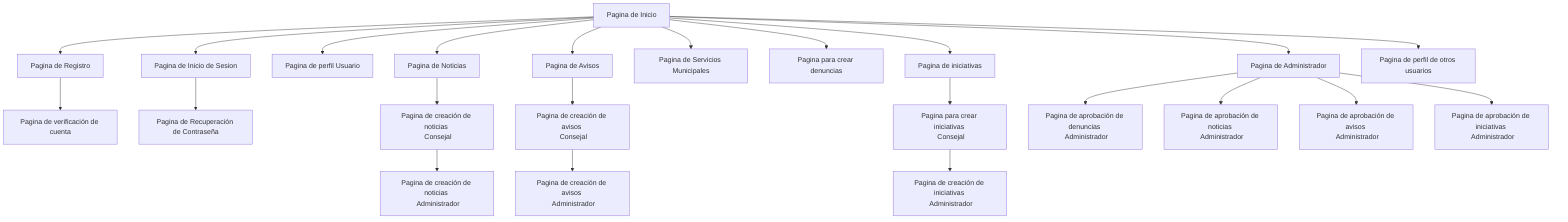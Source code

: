 graph TD;

  A[Pagina de Inicio] --> B[Pagina de Registro]
   

    B --> C[Pagina de verificación de cuenta]

    A --> D[Pagina de Inicio de Sesion]
    D --> E[Pagina de Recuperación de Contraseña]

    A --> F[Pagina de perfil Usuario]

    A --> G[Pagina de Noticias]
    G --> I[Pagina de creación de noticias <br> Consejal]
    I --> J[Pagina de creación de noticias <br> Administrador]

    A --> K[Pagina de Avisos]
    K --> L[Pagina de creación de avisos <br> Consejal]
    L --> M[Pagina de creación de avisos <br> Administrador]

    A --> N[Pagina de Servicios Municipales]

    A --> O[Pagina para crear denuncias]

    A --> P[Pagina de iniciativas]
    P --> Q[Pagina para crear iniciativas <br> Consejal]
    Q --> R[Pagina de creación de iniciativas <br> Administrador]

   
    A --> S[Pagina de Administrador]
    S --> T[Pagina de aprobación de denuncias <br> Administrador]
    S --> U[Pagina de aprobación de noticias <br> Administrador]
    S --> V[Pagina de aprobación de avisos <br> Administrador]
    S --> W[Pagina de aprobación de iniciativas <br> Administrador]
    A --> X[Pagina de perfil de otros usuarios]